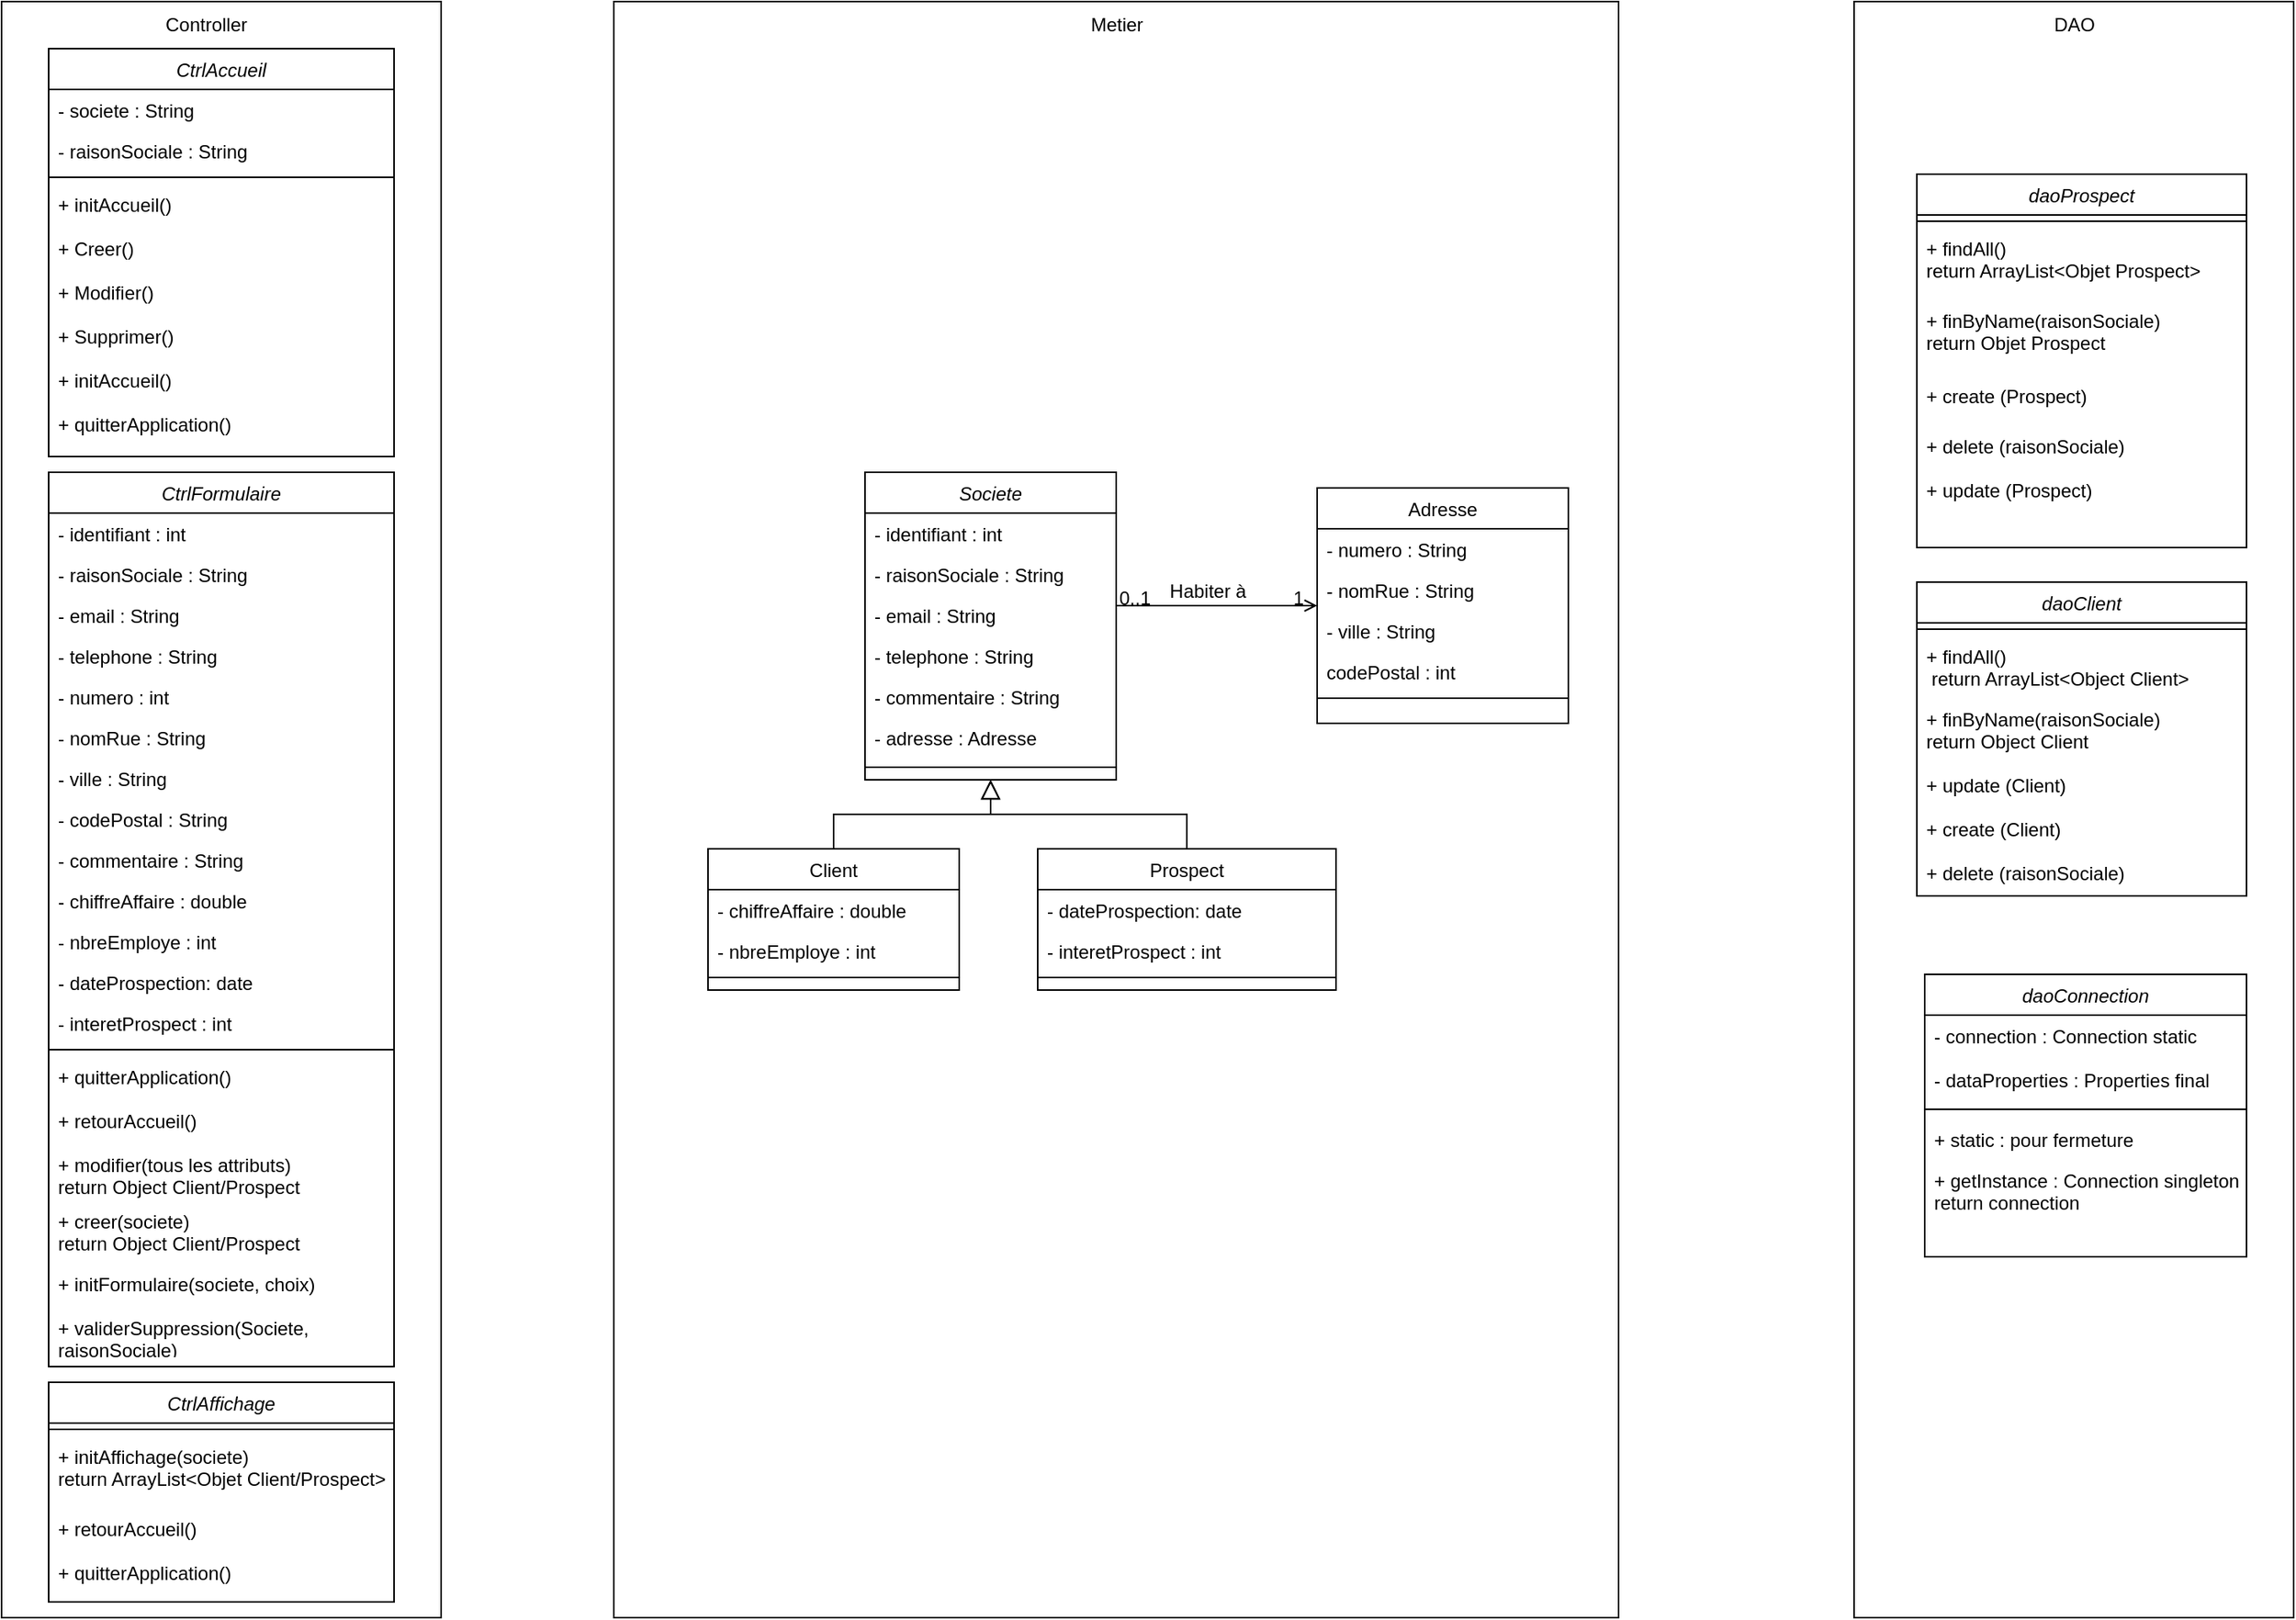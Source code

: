 <mxfile version="23.1.5" type="device">
  <diagram id="C5RBs43oDa-KdzZeNtuy" name="Page-1">
    <mxGraphModel dx="2501" dy="2013" grid="1" gridSize="10" guides="1" tooltips="1" connect="1" arrows="1" fold="1" page="1" pageScale="1" pageWidth="827" pageHeight="1169" math="0" shadow="0">
      <root>
        <mxCell id="WIyWlLk6GJQsqaUBKTNV-0" />
        <mxCell id="WIyWlLk6GJQsqaUBKTNV-1" parent="WIyWlLk6GJQsqaUBKTNV-0" />
        <mxCell id="VzRk8V6bYyOKbpGxh-2b-78" value="" style="rounded=0;whiteSpace=wrap;html=1;" parent="WIyWlLk6GJQsqaUBKTNV-1" vertex="1">
          <mxGeometry x="850" y="-30" width="280" height="1030" as="geometry" />
        </mxCell>
        <mxCell id="VzRk8V6bYyOKbpGxh-2b-76" value="" style="rounded=0;whiteSpace=wrap;html=1;" parent="WIyWlLk6GJQsqaUBKTNV-1" vertex="1">
          <mxGeometry x="60" y="-30" width="640" height="1030" as="geometry" />
        </mxCell>
        <mxCell id="VzRk8V6bYyOKbpGxh-2b-74" value="" style="rounded=0;whiteSpace=wrap;html=1;" parent="WIyWlLk6GJQsqaUBKTNV-1" vertex="1">
          <mxGeometry x="-330" y="-30" width="280" height="1030" as="geometry" />
        </mxCell>
        <mxCell id="zkfFHV4jXpPFQw0GAbJ--0" value="Societe" style="swimlane;fontStyle=2;align=center;verticalAlign=top;childLayout=stackLayout;horizontal=1;startSize=26;horizontalStack=0;resizeParent=1;resizeLast=0;collapsible=1;marginBottom=0;rounded=0;shadow=0;strokeWidth=1;" parent="WIyWlLk6GJQsqaUBKTNV-1" vertex="1">
          <mxGeometry x="220" y="270" width="160" height="196" as="geometry">
            <mxRectangle x="230" y="140" width="160" height="26" as="alternateBounds" />
          </mxGeometry>
        </mxCell>
        <mxCell id="zkfFHV4jXpPFQw0GAbJ--1" value="- identifiant : int" style="text;align=left;verticalAlign=top;spacingLeft=4;spacingRight=4;overflow=hidden;rotatable=0;points=[[0,0.5],[1,0.5]];portConstraint=eastwest;" parent="zkfFHV4jXpPFQw0GAbJ--0" vertex="1">
          <mxGeometry y="26" width="160" height="26" as="geometry" />
        </mxCell>
        <mxCell id="zkfFHV4jXpPFQw0GAbJ--2" value="- raisonSociale : String" style="text;align=left;verticalAlign=top;spacingLeft=4;spacingRight=4;overflow=hidden;rotatable=0;points=[[0,0.5],[1,0.5]];portConstraint=eastwest;rounded=0;shadow=0;html=0;" parent="zkfFHV4jXpPFQw0GAbJ--0" vertex="1">
          <mxGeometry y="52" width="160" height="26" as="geometry" />
        </mxCell>
        <mxCell id="zkfFHV4jXpPFQw0GAbJ--3" value="- email : String" style="text;align=left;verticalAlign=top;spacingLeft=4;spacingRight=4;overflow=hidden;rotatable=0;points=[[0,0.5],[1,0.5]];portConstraint=eastwest;rounded=0;shadow=0;html=0;" parent="zkfFHV4jXpPFQw0GAbJ--0" vertex="1">
          <mxGeometry y="78" width="160" height="26" as="geometry" />
        </mxCell>
        <mxCell id="VzRk8V6bYyOKbpGxh-2b-1" value="- telephone : String" style="text;align=left;verticalAlign=top;spacingLeft=4;spacingRight=4;overflow=hidden;rotatable=0;points=[[0,0.5],[1,0.5]];portConstraint=eastwest;rounded=0;shadow=0;html=0;" parent="zkfFHV4jXpPFQw0GAbJ--0" vertex="1">
          <mxGeometry y="104" width="160" height="26" as="geometry" />
        </mxCell>
        <mxCell id="VzRk8V6bYyOKbpGxh-2b-2" value="- commentaire : String" style="text;align=left;verticalAlign=top;spacingLeft=4;spacingRight=4;overflow=hidden;rotatable=0;points=[[0,0.5],[1,0.5]];portConstraint=eastwest;rounded=0;shadow=0;html=0;" parent="zkfFHV4jXpPFQw0GAbJ--0" vertex="1">
          <mxGeometry y="130" width="160" height="26" as="geometry" />
        </mxCell>
        <mxCell id="VzRk8V6bYyOKbpGxh-2b-115" value="- adresse : Adresse" style="text;align=left;verticalAlign=top;spacingLeft=4;spacingRight=4;overflow=hidden;rotatable=0;points=[[0,0.5],[1,0.5]];portConstraint=eastwest;" parent="zkfFHV4jXpPFQw0GAbJ--0" vertex="1">
          <mxGeometry y="156" width="160" height="28" as="geometry" />
        </mxCell>
        <mxCell id="zkfFHV4jXpPFQw0GAbJ--4" value="" style="line;html=1;strokeWidth=1;align=left;verticalAlign=middle;spacingTop=-1;spacingLeft=3;spacingRight=3;rotatable=0;labelPosition=right;points=[];portConstraint=eastwest;" parent="zkfFHV4jXpPFQw0GAbJ--0" vertex="1">
          <mxGeometry y="184" width="160" height="8" as="geometry" />
        </mxCell>
        <mxCell id="zkfFHV4jXpPFQw0GAbJ--6" value="Client" style="swimlane;fontStyle=0;align=center;verticalAlign=top;childLayout=stackLayout;horizontal=1;startSize=26;horizontalStack=0;resizeParent=1;resizeLast=0;collapsible=1;marginBottom=0;rounded=0;shadow=0;strokeWidth=1;" parent="WIyWlLk6GJQsqaUBKTNV-1" vertex="1">
          <mxGeometry x="120" y="510" width="160" height="90" as="geometry">
            <mxRectangle x="130" y="380" width="160" height="26" as="alternateBounds" />
          </mxGeometry>
        </mxCell>
        <mxCell id="zkfFHV4jXpPFQw0GAbJ--7" value="- chiffreAffaire : double" style="text;align=left;verticalAlign=top;spacingLeft=4;spacingRight=4;overflow=hidden;rotatable=0;points=[[0,0.5],[1,0.5]];portConstraint=eastwest;" parent="zkfFHV4jXpPFQw0GAbJ--6" vertex="1">
          <mxGeometry y="26" width="160" height="26" as="geometry" />
        </mxCell>
        <mxCell id="zkfFHV4jXpPFQw0GAbJ--8" value="- nbreEmploye : int" style="text;align=left;verticalAlign=top;spacingLeft=4;spacingRight=4;overflow=hidden;rotatable=0;points=[[0,0.5],[1,0.5]];portConstraint=eastwest;rounded=0;shadow=0;html=0;" parent="zkfFHV4jXpPFQw0GAbJ--6" vertex="1">
          <mxGeometry y="52" width="160" height="26" as="geometry" />
        </mxCell>
        <mxCell id="zkfFHV4jXpPFQw0GAbJ--9" value="" style="line;html=1;strokeWidth=1;align=left;verticalAlign=middle;spacingTop=-1;spacingLeft=3;spacingRight=3;rotatable=0;labelPosition=right;points=[];portConstraint=eastwest;" parent="zkfFHV4jXpPFQw0GAbJ--6" vertex="1">
          <mxGeometry y="78" width="160" height="8" as="geometry" />
        </mxCell>
        <mxCell id="zkfFHV4jXpPFQw0GAbJ--12" value="" style="endArrow=block;endSize=10;endFill=0;shadow=0;strokeWidth=1;rounded=0;edgeStyle=elbowEdgeStyle;elbow=vertical;" parent="WIyWlLk6GJQsqaUBKTNV-1" source="zkfFHV4jXpPFQw0GAbJ--6" target="zkfFHV4jXpPFQw0GAbJ--0" edge="1">
          <mxGeometry width="160" relative="1" as="geometry">
            <mxPoint x="200" y="353" as="sourcePoint" />
            <mxPoint x="200" y="353" as="targetPoint" />
          </mxGeometry>
        </mxCell>
        <mxCell id="zkfFHV4jXpPFQw0GAbJ--13" value="Prospect" style="swimlane;fontStyle=0;align=center;verticalAlign=top;childLayout=stackLayout;horizontal=1;startSize=26;horizontalStack=0;resizeParent=1;resizeLast=0;collapsible=1;marginBottom=0;rounded=0;shadow=0;strokeWidth=1;" parent="WIyWlLk6GJQsqaUBKTNV-1" vertex="1">
          <mxGeometry x="330" y="510" width="190" height="90" as="geometry">
            <mxRectangle x="340" y="380" width="170" height="26" as="alternateBounds" />
          </mxGeometry>
        </mxCell>
        <mxCell id="zkfFHV4jXpPFQw0GAbJ--14" value="- dateProspection: date" style="text;align=left;verticalAlign=top;spacingLeft=4;spacingRight=4;overflow=hidden;rotatable=0;points=[[0,0.5],[1,0.5]];portConstraint=eastwest;" parent="zkfFHV4jXpPFQw0GAbJ--13" vertex="1">
          <mxGeometry y="26" width="190" height="26" as="geometry" />
        </mxCell>
        <mxCell id="VzRk8V6bYyOKbpGxh-2b-10" value="- interetProspect : int" style="text;align=left;verticalAlign=top;spacingLeft=4;spacingRight=4;overflow=hidden;rotatable=0;points=[[0,0.5],[1,0.5]];portConstraint=eastwest;" parent="zkfFHV4jXpPFQw0GAbJ--13" vertex="1">
          <mxGeometry y="52" width="190" height="26" as="geometry" />
        </mxCell>
        <mxCell id="zkfFHV4jXpPFQw0GAbJ--15" value="" style="line;html=1;strokeWidth=1;align=left;verticalAlign=middle;spacingTop=-1;spacingLeft=3;spacingRight=3;rotatable=0;labelPosition=right;points=[];portConstraint=eastwest;" parent="zkfFHV4jXpPFQw0GAbJ--13" vertex="1">
          <mxGeometry y="78" width="190" height="8" as="geometry" />
        </mxCell>
        <mxCell id="zkfFHV4jXpPFQw0GAbJ--16" value="" style="endArrow=block;endSize=10;endFill=0;shadow=0;strokeWidth=1;rounded=0;edgeStyle=elbowEdgeStyle;elbow=vertical;" parent="WIyWlLk6GJQsqaUBKTNV-1" source="zkfFHV4jXpPFQw0GAbJ--13" target="zkfFHV4jXpPFQw0GAbJ--0" edge="1">
          <mxGeometry width="160" relative="1" as="geometry">
            <mxPoint x="210" y="523" as="sourcePoint" />
            <mxPoint x="310" y="421" as="targetPoint" />
          </mxGeometry>
        </mxCell>
        <mxCell id="zkfFHV4jXpPFQw0GAbJ--17" value="Adresse" style="swimlane;fontStyle=0;align=center;verticalAlign=top;childLayout=stackLayout;horizontal=1;startSize=26;horizontalStack=0;resizeParent=1;resizeLast=0;collapsible=1;marginBottom=0;rounded=0;shadow=0;strokeWidth=1;" parent="WIyWlLk6GJQsqaUBKTNV-1" vertex="1">
          <mxGeometry x="508" y="280" width="160" height="150" as="geometry">
            <mxRectangle x="550" y="140" width="160" height="26" as="alternateBounds" />
          </mxGeometry>
        </mxCell>
        <mxCell id="zkfFHV4jXpPFQw0GAbJ--18" value="- numero : String" style="text;align=left;verticalAlign=top;spacingLeft=4;spacingRight=4;overflow=hidden;rotatable=0;points=[[0,0.5],[1,0.5]];portConstraint=eastwest;" parent="zkfFHV4jXpPFQw0GAbJ--17" vertex="1">
          <mxGeometry y="26" width="160" height="26" as="geometry" />
        </mxCell>
        <mxCell id="zkfFHV4jXpPFQw0GAbJ--19" value="- nomRue : String" style="text;align=left;verticalAlign=top;spacingLeft=4;spacingRight=4;overflow=hidden;rotatable=0;points=[[0,0.5],[1,0.5]];portConstraint=eastwest;rounded=0;shadow=0;html=0;" parent="zkfFHV4jXpPFQw0GAbJ--17" vertex="1">
          <mxGeometry y="52" width="160" height="26" as="geometry" />
        </mxCell>
        <mxCell id="zkfFHV4jXpPFQw0GAbJ--20" value="- ville : String" style="text;align=left;verticalAlign=top;spacingLeft=4;spacingRight=4;overflow=hidden;rotatable=0;points=[[0,0.5],[1,0.5]];portConstraint=eastwest;rounded=0;shadow=0;html=0;" parent="zkfFHV4jXpPFQw0GAbJ--17" vertex="1">
          <mxGeometry y="78" width="160" height="26" as="geometry" />
        </mxCell>
        <mxCell id="zkfFHV4jXpPFQw0GAbJ--21" value="codePostal : int" style="text;align=left;verticalAlign=top;spacingLeft=4;spacingRight=4;overflow=hidden;rotatable=0;points=[[0,0.5],[1,0.5]];portConstraint=eastwest;rounded=0;shadow=0;html=0;" parent="zkfFHV4jXpPFQw0GAbJ--17" vertex="1">
          <mxGeometry y="104" width="160" height="26" as="geometry" />
        </mxCell>
        <mxCell id="zkfFHV4jXpPFQw0GAbJ--23" value="" style="line;html=1;strokeWidth=1;align=left;verticalAlign=middle;spacingTop=-1;spacingLeft=3;spacingRight=3;rotatable=0;labelPosition=right;points=[];portConstraint=eastwest;" parent="zkfFHV4jXpPFQw0GAbJ--17" vertex="1">
          <mxGeometry y="130" width="160" height="8" as="geometry" />
        </mxCell>
        <mxCell id="zkfFHV4jXpPFQw0GAbJ--26" value="" style="endArrow=open;shadow=0;strokeWidth=1;rounded=0;endFill=1;edgeStyle=elbowEdgeStyle;elbow=vertical;" parent="WIyWlLk6GJQsqaUBKTNV-1" source="zkfFHV4jXpPFQw0GAbJ--0" target="zkfFHV4jXpPFQw0GAbJ--17" edge="1">
          <mxGeometry x="0.5" y="41" relative="1" as="geometry">
            <mxPoint x="380" y="342" as="sourcePoint" />
            <mxPoint x="540" y="342" as="targetPoint" />
            <mxPoint x="-40" y="32" as="offset" />
          </mxGeometry>
        </mxCell>
        <mxCell id="zkfFHV4jXpPFQw0GAbJ--27" value="0..1" style="resizable=0;align=left;verticalAlign=bottom;labelBackgroundColor=none;fontSize=12;" parent="zkfFHV4jXpPFQw0GAbJ--26" connectable="0" vertex="1">
          <mxGeometry x="-1" relative="1" as="geometry">
            <mxPoint y="4" as="offset" />
          </mxGeometry>
        </mxCell>
        <mxCell id="zkfFHV4jXpPFQw0GAbJ--28" value="1" style="resizable=0;align=right;verticalAlign=bottom;labelBackgroundColor=none;fontSize=12;" parent="zkfFHV4jXpPFQw0GAbJ--26" connectable="0" vertex="1">
          <mxGeometry x="1" relative="1" as="geometry">
            <mxPoint x="-7" y="4" as="offset" />
          </mxGeometry>
        </mxCell>
        <mxCell id="zkfFHV4jXpPFQw0GAbJ--29" value="Habiter à" style="text;html=1;resizable=0;points=[];;align=center;verticalAlign=middle;labelBackgroundColor=none;rounded=0;shadow=0;strokeWidth=1;fontSize=12;" parent="zkfFHV4jXpPFQw0GAbJ--26" vertex="1" connectable="0">
          <mxGeometry x="0.5" y="49" relative="1" as="geometry">
            <mxPoint x="-38" y="40" as="offset" />
          </mxGeometry>
        </mxCell>
        <mxCell id="VzRk8V6bYyOKbpGxh-2b-19" value="CtrlAccueil" style="swimlane;fontStyle=2;align=center;verticalAlign=top;childLayout=stackLayout;horizontal=1;startSize=26;horizontalStack=0;resizeParent=1;resizeLast=0;collapsible=1;marginBottom=0;rounded=0;shadow=0;strokeWidth=1;" parent="WIyWlLk6GJQsqaUBKTNV-1" vertex="1">
          <mxGeometry x="-300" width="220" height="260" as="geometry">
            <mxRectangle x="230" y="140" width="160" height="26" as="alternateBounds" />
          </mxGeometry>
        </mxCell>
        <mxCell id="VzRk8V6bYyOKbpGxh-2b-20" value="- societe : String" style="text;align=left;verticalAlign=top;spacingLeft=4;spacingRight=4;overflow=hidden;rotatable=0;points=[[0,0.5],[1,0.5]];portConstraint=eastwest;" parent="VzRk8V6bYyOKbpGxh-2b-19" vertex="1">
          <mxGeometry y="26" width="220" height="26" as="geometry" />
        </mxCell>
        <mxCell id="VzRk8V6bYyOKbpGxh-2b-21" value="- raisonSociale : String" style="text;align=left;verticalAlign=top;spacingLeft=4;spacingRight=4;overflow=hidden;rotatable=0;points=[[0,0.5],[1,0.5]];portConstraint=eastwest;rounded=0;shadow=0;html=0;" parent="VzRk8V6bYyOKbpGxh-2b-19" vertex="1">
          <mxGeometry y="52" width="220" height="26" as="geometry" />
        </mxCell>
        <mxCell id="VzRk8V6bYyOKbpGxh-2b-25" value="" style="line;html=1;strokeWidth=1;align=left;verticalAlign=middle;spacingTop=-1;spacingLeft=3;spacingRight=3;rotatable=0;labelPosition=right;points=[];portConstraint=eastwest;" parent="VzRk8V6bYyOKbpGxh-2b-19" vertex="1">
          <mxGeometry y="78" width="220" height="8" as="geometry" />
        </mxCell>
        <mxCell id="VzRk8V6bYyOKbpGxh-2b-26" value="+ initAccueil()" style="text;align=left;verticalAlign=top;spacingLeft=4;spacingRight=4;overflow=hidden;rotatable=0;points=[[0,0.5],[1,0.5]];portConstraint=eastwest;" parent="VzRk8V6bYyOKbpGxh-2b-19" vertex="1">
          <mxGeometry y="86" width="220" height="28" as="geometry" />
        </mxCell>
        <mxCell id="VzRk8V6bYyOKbpGxh-2b-27" value="+ Creer()" style="text;align=left;verticalAlign=top;spacingLeft=4;spacingRight=4;overflow=hidden;rotatable=0;points=[[0,0.5],[1,0.5]];portConstraint=eastwest;" parent="VzRk8V6bYyOKbpGxh-2b-19" vertex="1">
          <mxGeometry y="114" width="220" height="28" as="geometry" />
        </mxCell>
        <mxCell id="VzRk8V6bYyOKbpGxh-2b-28" value="+ Modifier()" style="text;align=left;verticalAlign=top;spacingLeft=4;spacingRight=4;overflow=hidden;rotatable=0;points=[[0,0.5],[1,0.5]];portConstraint=eastwest;" parent="VzRk8V6bYyOKbpGxh-2b-19" vertex="1">
          <mxGeometry y="142" width="220" height="28" as="geometry" />
        </mxCell>
        <mxCell id="VzRk8V6bYyOKbpGxh-2b-29" value="+ Supprimer()" style="text;align=left;verticalAlign=top;spacingLeft=4;spacingRight=4;overflow=hidden;rotatable=0;points=[[0,0.5],[1,0.5]];portConstraint=eastwest;" parent="VzRk8V6bYyOKbpGxh-2b-19" vertex="1">
          <mxGeometry y="170" width="220" height="28" as="geometry" />
        </mxCell>
        <mxCell id="VzRk8V6bYyOKbpGxh-2b-90" value="+ initAccueil()" style="text;align=left;verticalAlign=top;spacingLeft=4;spacingRight=4;overflow=hidden;rotatable=0;points=[[0,0.5],[1,0.5]];portConstraint=eastwest;" parent="VzRk8V6bYyOKbpGxh-2b-19" vertex="1">
          <mxGeometry y="198" width="220" height="28" as="geometry" />
        </mxCell>
        <mxCell id="VzRk8V6bYyOKbpGxh-2b-94" value="+ quitterApplication()" style="text;align=left;verticalAlign=top;spacingLeft=4;spacingRight=4;overflow=hidden;rotatable=0;points=[[0,0.5],[1,0.5]];portConstraint=eastwest;" parent="VzRk8V6bYyOKbpGxh-2b-19" vertex="1">
          <mxGeometry y="226" width="220" height="28" as="geometry" />
        </mxCell>
        <mxCell id="VzRk8V6bYyOKbpGxh-2b-30" value="CtrlFormulaire" style="swimlane;fontStyle=2;align=center;verticalAlign=top;childLayout=stackLayout;horizontal=1;startSize=26;horizontalStack=0;resizeParent=1;resizeLast=0;collapsible=1;marginBottom=0;rounded=0;shadow=0;strokeWidth=1;" parent="WIyWlLk6GJQsqaUBKTNV-1" vertex="1">
          <mxGeometry x="-300" y="270" width="220" height="570" as="geometry">
            <mxRectangle x="230" y="140" width="160" height="26" as="alternateBounds" />
          </mxGeometry>
        </mxCell>
        <mxCell id="VzRk8V6bYyOKbpGxh-2b-31" value="- identifiant : int" style="text;align=left;verticalAlign=top;spacingLeft=4;spacingRight=4;overflow=hidden;rotatable=0;points=[[0,0.5],[1,0.5]];portConstraint=eastwest;" parent="VzRk8V6bYyOKbpGxh-2b-30" vertex="1">
          <mxGeometry y="26" width="220" height="26" as="geometry" />
        </mxCell>
        <mxCell id="VzRk8V6bYyOKbpGxh-2b-32" value="- raisonSociale : String" style="text;align=left;verticalAlign=top;spacingLeft=4;spacingRight=4;overflow=hidden;rotatable=0;points=[[0,0.5],[1,0.5]];portConstraint=eastwest;rounded=0;shadow=0;html=0;" parent="VzRk8V6bYyOKbpGxh-2b-30" vertex="1">
          <mxGeometry y="52" width="220" height="26" as="geometry" />
        </mxCell>
        <mxCell id="VzRk8V6bYyOKbpGxh-2b-33" value="- email : String" style="text;align=left;verticalAlign=top;spacingLeft=4;spacingRight=4;overflow=hidden;rotatable=0;points=[[0,0.5],[1,0.5]];portConstraint=eastwest;rounded=0;shadow=0;html=0;" parent="VzRk8V6bYyOKbpGxh-2b-30" vertex="1">
          <mxGeometry y="78" width="220" height="26" as="geometry" />
        </mxCell>
        <mxCell id="VzRk8V6bYyOKbpGxh-2b-34" value="- telephone : String" style="text;align=left;verticalAlign=top;spacingLeft=4;spacingRight=4;overflow=hidden;rotatable=0;points=[[0,0.5],[1,0.5]];portConstraint=eastwest;rounded=0;shadow=0;html=0;" parent="VzRk8V6bYyOKbpGxh-2b-30" vertex="1">
          <mxGeometry y="104" width="220" height="26" as="geometry" />
        </mxCell>
        <mxCell id="VzRk8V6bYyOKbpGxh-2b-99" value="- numero : int" style="text;align=left;verticalAlign=top;spacingLeft=4;spacingRight=4;overflow=hidden;rotatable=0;points=[[0,0.5],[1,0.5]];portConstraint=eastwest;" parent="VzRk8V6bYyOKbpGxh-2b-30" vertex="1">
          <mxGeometry y="130" width="220" height="26" as="geometry" />
        </mxCell>
        <mxCell id="VzRk8V6bYyOKbpGxh-2b-100" value="- nomRue : String" style="text;align=left;verticalAlign=top;spacingLeft=4;spacingRight=4;overflow=hidden;rotatable=0;points=[[0,0.5],[1,0.5]];portConstraint=eastwest;rounded=0;shadow=0;html=0;" parent="VzRk8V6bYyOKbpGxh-2b-30" vertex="1">
          <mxGeometry y="156" width="220" height="26" as="geometry" />
        </mxCell>
        <mxCell id="VzRk8V6bYyOKbpGxh-2b-101" value="- ville : String" style="text;align=left;verticalAlign=top;spacingLeft=4;spacingRight=4;overflow=hidden;rotatable=0;points=[[0,0.5],[1,0.5]];portConstraint=eastwest;rounded=0;shadow=0;html=0;" parent="VzRk8V6bYyOKbpGxh-2b-30" vertex="1">
          <mxGeometry y="182" width="220" height="26" as="geometry" />
        </mxCell>
        <mxCell id="VzRk8V6bYyOKbpGxh-2b-102" value="- codePostal : String" style="text;align=left;verticalAlign=top;spacingLeft=4;spacingRight=4;overflow=hidden;rotatable=0;points=[[0,0.5],[1,0.5]];portConstraint=eastwest;rounded=0;shadow=0;html=0;" parent="VzRk8V6bYyOKbpGxh-2b-30" vertex="1">
          <mxGeometry y="208" width="220" height="26" as="geometry" />
        </mxCell>
        <mxCell id="VzRk8V6bYyOKbpGxh-2b-35" value="- commentaire : String" style="text;align=left;verticalAlign=top;spacingLeft=4;spacingRight=4;overflow=hidden;rotatable=0;points=[[0,0.5],[1,0.5]];portConstraint=eastwest;rounded=0;shadow=0;html=0;" parent="VzRk8V6bYyOKbpGxh-2b-30" vertex="1">
          <mxGeometry y="234" width="220" height="26" as="geometry" />
        </mxCell>
        <mxCell id="YyetW6nAnvEFFC4b8K6y-0" value="- chiffreAffaire : double" style="text;align=left;verticalAlign=top;spacingLeft=4;spacingRight=4;overflow=hidden;rotatable=0;points=[[0,0.5],[1,0.5]];portConstraint=eastwest;" vertex="1" parent="VzRk8V6bYyOKbpGxh-2b-30">
          <mxGeometry y="260" width="220" height="26" as="geometry" />
        </mxCell>
        <mxCell id="YyetW6nAnvEFFC4b8K6y-1" value="- nbreEmploye : int" style="text;align=left;verticalAlign=top;spacingLeft=4;spacingRight=4;overflow=hidden;rotatable=0;points=[[0,0.5],[1,0.5]];portConstraint=eastwest;rounded=0;shadow=0;html=0;" vertex="1" parent="VzRk8V6bYyOKbpGxh-2b-30">
          <mxGeometry y="286" width="220" height="26" as="geometry" />
        </mxCell>
        <mxCell id="YyetW6nAnvEFFC4b8K6y-2" value="- dateProspection: date" style="text;align=left;verticalAlign=top;spacingLeft=4;spacingRight=4;overflow=hidden;rotatable=0;points=[[0,0.5],[1,0.5]];portConstraint=eastwest;" vertex="1" parent="VzRk8V6bYyOKbpGxh-2b-30">
          <mxGeometry y="312" width="220" height="26" as="geometry" />
        </mxCell>
        <mxCell id="YyetW6nAnvEFFC4b8K6y-3" value="- interetProspect : int" style="text;align=left;verticalAlign=top;spacingLeft=4;spacingRight=4;overflow=hidden;rotatable=0;points=[[0,0.5],[1,0.5]];portConstraint=eastwest;" vertex="1" parent="VzRk8V6bYyOKbpGxh-2b-30">
          <mxGeometry y="338" width="220" height="26" as="geometry" />
        </mxCell>
        <mxCell id="VzRk8V6bYyOKbpGxh-2b-36" value="" style="line;html=1;strokeWidth=1;align=left;verticalAlign=middle;spacingTop=-1;spacingLeft=3;spacingRight=3;rotatable=0;labelPosition=right;points=[];portConstraint=eastwest;" parent="VzRk8V6bYyOKbpGxh-2b-30" vertex="1">
          <mxGeometry y="364" width="220" height="8" as="geometry" />
        </mxCell>
        <mxCell id="VzRk8V6bYyOKbpGxh-2b-92" value="+ quitterApplication()" style="text;align=left;verticalAlign=top;spacingLeft=4;spacingRight=4;overflow=hidden;rotatable=0;points=[[0,0.5],[1,0.5]];portConstraint=eastwest;" parent="VzRk8V6bYyOKbpGxh-2b-30" vertex="1">
          <mxGeometry y="372" width="220" height="28" as="geometry" />
        </mxCell>
        <mxCell id="VzRk8V6bYyOKbpGxh-2b-93" value="+ retourAccueil()" style="text;align=left;verticalAlign=top;spacingLeft=4;spacingRight=4;overflow=hidden;rotatable=0;points=[[0,0.5],[1,0.5]];portConstraint=eastwest;" parent="VzRk8V6bYyOKbpGxh-2b-30" vertex="1">
          <mxGeometry y="400" width="220" height="28" as="geometry" />
        </mxCell>
        <mxCell id="VzRk8V6bYyOKbpGxh-2b-40" value="+ modifier(tous les attributs)&#xa;return Object Client/Prospect" style="text;align=left;verticalAlign=top;spacingLeft=4;spacingRight=4;overflow=hidden;rotatable=0;points=[[0,0.5],[1,0.5]];portConstraint=eastwest;" parent="VzRk8V6bYyOKbpGxh-2b-30" vertex="1">
          <mxGeometry y="428" width="220" height="36" as="geometry" />
        </mxCell>
        <mxCell id="VzRk8V6bYyOKbpGxh-2b-39" value="+ creer(societe)&#xa;return Object Client/Prospect" style="text;align=left;verticalAlign=top;spacingLeft=4;spacingRight=4;overflow=hidden;rotatable=0;points=[[0,0.5],[1,0.5]];portConstraint=eastwest;" parent="VzRk8V6bYyOKbpGxh-2b-30" vertex="1">
          <mxGeometry y="464" width="220" height="40" as="geometry" />
        </mxCell>
        <mxCell id="VzRk8V6bYyOKbpGxh-2b-37" value="+ initFormulaire(societe, choix)" style="text;align=left;verticalAlign=top;spacingLeft=4;spacingRight=4;overflow=hidden;rotatable=0;points=[[0,0.5],[1,0.5]];portConstraint=eastwest;" parent="VzRk8V6bYyOKbpGxh-2b-30" vertex="1">
          <mxGeometry y="504" width="220" height="28" as="geometry" />
        </mxCell>
        <mxCell id="VzRk8V6bYyOKbpGxh-2b-38" value="+ validerSuppression(Societe,&#xa;raisonSociale)" style="text;align=left;verticalAlign=top;spacingLeft=4;spacingRight=4;overflow=hidden;rotatable=0;points=[[0,0.5],[1,0.5]];portConstraint=eastwest;" parent="VzRk8V6bYyOKbpGxh-2b-30" vertex="1">
          <mxGeometry y="532" width="220" height="28" as="geometry" />
        </mxCell>
        <mxCell id="VzRk8V6bYyOKbpGxh-2b-41" value="CtrlAffichage" style="swimlane;fontStyle=2;align=center;verticalAlign=top;childLayout=stackLayout;horizontal=1;startSize=26;horizontalStack=0;resizeParent=1;resizeLast=0;collapsible=1;marginBottom=0;rounded=0;shadow=0;strokeWidth=1;" parent="WIyWlLk6GJQsqaUBKTNV-1" vertex="1">
          <mxGeometry x="-300" y="850" width="220" height="140" as="geometry">
            <mxRectangle x="230" y="140" width="160" height="26" as="alternateBounds" />
          </mxGeometry>
        </mxCell>
        <mxCell id="VzRk8V6bYyOKbpGxh-2b-47" value="" style="line;html=1;strokeWidth=1;align=left;verticalAlign=middle;spacingTop=-1;spacingLeft=3;spacingRight=3;rotatable=0;labelPosition=right;points=[];portConstraint=eastwest;" parent="VzRk8V6bYyOKbpGxh-2b-41" vertex="1">
          <mxGeometry y="26" width="220" height="8" as="geometry" />
        </mxCell>
        <mxCell id="VzRk8V6bYyOKbpGxh-2b-89" value="+ initAffichage(societe) &#xa;return ArrayList&lt;Objet Client/Prospect&gt;" style="text;align=left;verticalAlign=top;spacingLeft=4;spacingRight=4;overflow=hidden;rotatable=0;points=[[0,0.5],[1,0.5]];portConstraint=eastwest;" parent="VzRk8V6bYyOKbpGxh-2b-41" vertex="1">
          <mxGeometry y="34" width="220" height="46" as="geometry" />
        </mxCell>
        <mxCell id="VzRk8V6bYyOKbpGxh-2b-91" value="+ retourAccueil()" style="text;align=left;verticalAlign=top;spacingLeft=4;spacingRight=4;overflow=hidden;rotatable=0;points=[[0,0.5],[1,0.5]];portConstraint=eastwest;" parent="VzRk8V6bYyOKbpGxh-2b-41" vertex="1">
          <mxGeometry y="80" width="220" height="28" as="geometry" />
        </mxCell>
        <mxCell id="VzRk8V6bYyOKbpGxh-2b-48" value="+ quitterApplication()" style="text;align=left;verticalAlign=top;spacingLeft=4;spacingRight=4;overflow=hidden;rotatable=0;points=[[0,0.5],[1,0.5]];portConstraint=eastwest;" parent="VzRk8V6bYyOKbpGxh-2b-41" vertex="1">
          <mxGeometry y="108" width="220" height="28" as="geometry" />
        </mxCell>
        <mxCell id="VzRk8V6bYyOKbpGxh-2b-52" value="daoProspect" style="swimlane;fontStyle=2;align=center;verticalAlign=top;childLayout=stackLayout;horizontal=1;startSize=26;horizontalStack=0;resizeParent=1;resizeLast=0;collapsible=1;marginBottom=0;rounded=0;shadow=0;strokeWidth=1;" parent="WIyWlLk6GJQsqaUBKTNV-1" vertex="1">
          <mxGeometry x="890" y="80" width="210" height="238" as="geometry">
            <mxRectangle x="230" y="140" width="160" height="26" as="alternateBounds" />
          </mxGeometry>
        </mxCell>
        <mxCell id="VzRk8V6bYyOKbpGxh-2b-58" value="" style="line;html=1;strokeWidth=1;align=left;verticalAlign=middle;spacingTop=-1;spacingLeft=3;spacingRight=3;rotatable=0;labelPosition=right;points=[];portConstraint=eastwest;" parent="VzRk8V6bYyOKbpGxh-2b-52" vertex="1">
          <mxGeometry y="26" width="210" height="8" as="geometry" />
        </mxCell>
        <mxCell id="VzRk8V6bYyOKbpGxh-2b-59" value="+ findAll() &#xa;return ArrayList&lt;Objet Prospect&gt;" style="text;align=left;verticalAlign=top;spacingLeft=4;spacingRight=4;overflow=hidden;rotatable=0;points=[[0,0.5],[1,0.5]];portConstraint=eastwest;" parent="VzRk8V6bYyOKbpGxh-2b-52" vertex="1">
          <mxGeometry y="34" width="210" height="46" as="geometry" />
        </mxCell>
        <mxCell id="VzRk8V6bYyOKbpGxh-2b-60" value="+ finByName(raisonSociale)&#xa;return Objet Prospect" style="text;align=left;verticalAlign=top;spacingLeft=4;spacingRight=4;overflow=hidden;rotatable=0;points=[[0,0.5],[1,0.5]];portConstraint=eastwest;" parent="VzRk8V6bYyOKbpGxh-2b-52" vertex="1">
          <mxGeometry y="80" width="210" height="48" as="geometry" />
        </mxCell>
        <mxCell id="VzRk8V6bYyOKbpGxh-2b-61" value="+ create (Prospect)" style="text;align=left;verticalAlign=top;spacingLeft=4;spacingRight=4;overflow=hidden;rotatable=0;points=[[0,0.5],[1,0.5]];portConstraint=eastwest;" parent="VzRk8V6bYyOKbpGxh-2b-52" vertex="1">
          <mxGeometry y="128" width="210" height="32" as="geometry" />
        </mxCell>
        <mxCell id="VzRk8V6bYyOKbpGxh-2b-103" value="+ delete (raisonSociale)" style="text;align=left;verticalAlign=top;spacingLeft=4;spacingRight=4;overflow=hidden;rotatable=0;points=[[0,0.5],[1,0.5]];portConstraint=eastwest;" parent="VzRk8V6bYyOKbpGxh-2b-52" vertex="1">
          <mxGeometry y="160" width="210" height="28" as="geometry" />
        </mxCell>
        <mxCell id="VzRk8V6bYyOKbpGxh-2b-62" value="+ update (Prospect)" style="text;align=left;verticalAlign=top;spacingLeft=4;spacingRight=4;overflow=hidden;rotatable=0;points=[[0,0.5],[1,0.5]];portConstraint=eastwest;" parent="VzRk8V6bYyOKbpGxh-2b-52" vertex="1">
          <mxGeometry y="188" width="210" height="42" as="geometry" />
        </mxCell>
        <mxCell id="VzRk8V6bYyOKbpGxh-2b-63" value="daoClient" style="swimlane;fontStyle=2;align=center;verticalAlign=top;childLayout=stackLayout;horizontal=1;startSize=26;horizontalStack=0;resizeParent=1;resizeLast=0;collapsible=1;marginBottom=0;rounded=0;shadow=0;strokeWidth=1;" parent="WIyWlLk6GJQsqaUBKTNV-1" vertex="1">
          <mxGeometry x="890" y="340" width="210" height="200" as="geometry">
            <mxRectangle x="230" y="140" width="160" height="26" as="alternateBounds" />
          </mxGeometry>
        </mxCell>
        <mxCell id="VzRk8V6bYyOKbpGxh-2b-69" value="" style="line;html=1;strokeWidth=1;align=left;verticalAlign=middle;spacingTop=-1;spacingLeft=3;spacingRight=3;rotatable=0;labelPosition=right;points=[];portConstraint=eastwest;" parent="VzRk8V6bYyOKbpGxh-2b-63" vertex="1">
          <mxGeometry y="26" width="210" height="8" as="geometry" />
        </mxCell>
        <mxCell id="VzRk8V6bYyOKbpGxh-2b-104" value="+ findAll()&#xa; return ArrayList&lt;Object Client&gt;" style="text;align=left;verticalAlign=top;spacingLeft=4;spacingRight=4;overflow=hidden;rotatable=0;points=[[0,0.5],[1,0.5]];portConstraint=eastwest;" parent="VzRk8V6bYyOKbpGxh-2b-63" vertex="1">
          <mxGeometry y="34" width="210" height="40" as="geometry" />
        </mxCell>
        <mxCell id="VzRk8V6bYyOKbpGxh-2b-105" value="+ finByName(raisonSociale) &#xa;return Object Client" style="text;align=left;verticalAlign=top;spacingLeft=4;spacingRight=4;overflow=hidden;rotatable=0;points=[[0,0.5],[1,0.5]];portConstraint=eastwest;" parent="VzRk8V6bYyOKbpGxh-2b-63" vertex="1">
          <mxGeometry y="74" width="210" height="42" as="geometry" />
        </mxCell>
        <mxCell id="VzRk8V6bYyOKbpGxh-2b-107" value="+ update (Client)" style="text;align=left;verticalAlign=top;spacingLeft=4;spacingRight=4;overflow=hidden;rotatable=0;points=[[0,0.5],[1,0.5]];portConstraint=eastwest;" parent="VzRk8V6bYyOKbpGxh-2b-63" vertex="1">
          <mxGeometry y="116" width="210" height="28" as="geometry" />
        </mxCell>
        <mxCell id="VzRk8V6bYyOKbpGxh-2b-106" value="+ create (Client)" style="text;align=left;verticalAlign=top;spacingLeft=4;spacingRight=4;overflow=hidden;rotatable=0;points=[[0,0.5],[1,0.5]];portConstraint=eastwest;" parent="VzRk8V6bYyOKbpGxh-2b-63" vertex="1">
          <mxGeometry y="144" width="210" height="28" as="geometry" />
        </mxCell>
        <mxCell id="VzRk8V6bYyOKbpGxh-2b-108" value="+ delete (raisonSociale)" style="text;align=left;verticalAlign=top;spacingLeft=4;spacingRight=4;overflow=hidden;rotatable=0;points=[[0,0.5],[1,0.5]];portConstraint=eastwest;" parent="VzRk8V6bYyOKbpGxh-2b-63" vertex="1">
          <mxGeometry y="172" width="210" height="28" as="geometry" />
        </mxCell>
        <mxCell id="VzRk8V6bYyOKbpGxh-2b-75" value="Controller" style="text;html=1;align=center;verticalAlign=middle;resizable=0;points=[];autosize=1;strokeColor=none;fillColor=none;" parent="WIyWlLk6GJQsqaUBKTNV-1" vertex="1">
          <mxGeometry x="-240" y="-30" width="80" height="30" as="geometry" />
        </mxCell>
        <mxCell id="VzRk8V6bYyOKbpGxh-2b-77" value="Metier" style="text;html=1;align=center;verticalAlign=middle;resizable=0;points=[];autosize=1;strokeColor=none;fillColor=none;" parent="WIyWlLk6GJQsqaUBKTNV-1" vertex="1">
          <mxGeometry x="350" y="-30" width="60" height="30" as="geometry" />
        </mxCell>
        <mxCell id="VzRk8V6bYyOKbpGxh-2b-79" value="DAO" style="text;html=1;align=center;verticalAlign=middle;resizable=0;points=[];autosize=1;strokeColor=none;fillColor=none;" parent="WIyWlLk6GJQsqaUBKTNV-1" vertex="1">
          <mxGeometry x="965" y="-30" width="50" height="30" as="geometry" />
        </mxCell>
        <mxCell id="VzRk8V6bYyOKbpGxh-2b-109" value="daoConnection" style="swimlane;fontStyle=2;align=center;verticalAlign=top;childLayout=stackLayout;horizontal=1;startSize=26;horizontalStack=0;resizeParent=1;resizeLast=0;collapsible=1;marginBottom=0;rounded=0;shadow=0;strokeWidth=1;" parent="WIyWlLk6GJQsqaUBKTNV-1" vertex="1">
          <mxGeometry x="895" y="590" width="205" height="180" as="geometry">
            <mxRectangle x="230" y="140" width="160" height="26" as="alternateBounds" />
          </mxGeometry>
        </mxCell>
        <mxCell id="VzRk8V6bYyOKbpGxh-2b-111" value="- connection : Connection static " style="text;align=left;verticalAlign=top;spacingLeft=4;spacingRight=4;overflow=hidden;rotatable=0;points=[[0,0.5],[1,0.5]];portConstraint=eastwest;" parent="VzRk8V6bYyOKbpGxh-2b-109" vertex="1">
          <mxGeometry y="26" width="205" height="28" as="geometry" />
        </mxCell>
        <mxCell id="VzRk8V6bYyOKbpGxh-2b-112" value="- dataProperties : Properties final" style="text;align=left;verticalAlign=top;spacingLeft=4;spacingRight=4;overflow=hidden;rotatable=0;points=[[0,0.5],[1,0.5]];portConstraint=eastwest;" parent="VzRk8V6bYyOKbpGxh-2b-109" vertex="1">
          <mxGeometry y="54" width="205" height="28" as="geometry" />
        </mxCell>
        <mxCell id="VzRk8V6bYyOKbpGxh-2b-110" value="" style="line;html=1;strokeWidth=1;align=left;verticalAlign=middle;spacingTop=-1;spacingLeft=3;spacingRight=3;rotatable=0;labelPosition=right;points=[];portConstraint=eastwest;" parent="VzRk8V6bYyOKbpGxh-2b-109" vertex="1">
          <mxGeometry y="82" width="205" height="8" as="geometry" />
        </mxCell>
        <mxCell id="VzRk8V6bYyOKbpGxh-2b-113" value="+ static : pour fermeture" style="text;align=left;verticalAlign=top;spacingLeft=4;spacingRight=4;overflow=hidden;rotatable=0;points=[[0,0.5],[1,0.5]];portConstraint=eastwest;" parent="WIyWlLk6GJQsqaUBKTNV-1" vertex="1">
          <mxGeometry x="895" y="682" width="160" height="28" as="geometry" />
        </mxCell>
        <mxCell id="VzRk8V6bYyOKbpGxh-2b-114" value="+ getInstance : Connection singleton&#xa;return connection" style="text;align=left;verticalAlign=top;spacingLeft=4;spacingRight=4;overflow=hidden;rotatable=0;points=[[0,0.5],[1,0.5]];portConstraint=eastwest;" parent="WIyWlLk6GJQsqaUBKTNV-1" vertex="1">
          <mxGeometry x="895" y="708" width="215" height="28" as="geometry" />
        </mxCell>
      </root>
    </mxGraphModel>
  </diagram>
</mxfile>
